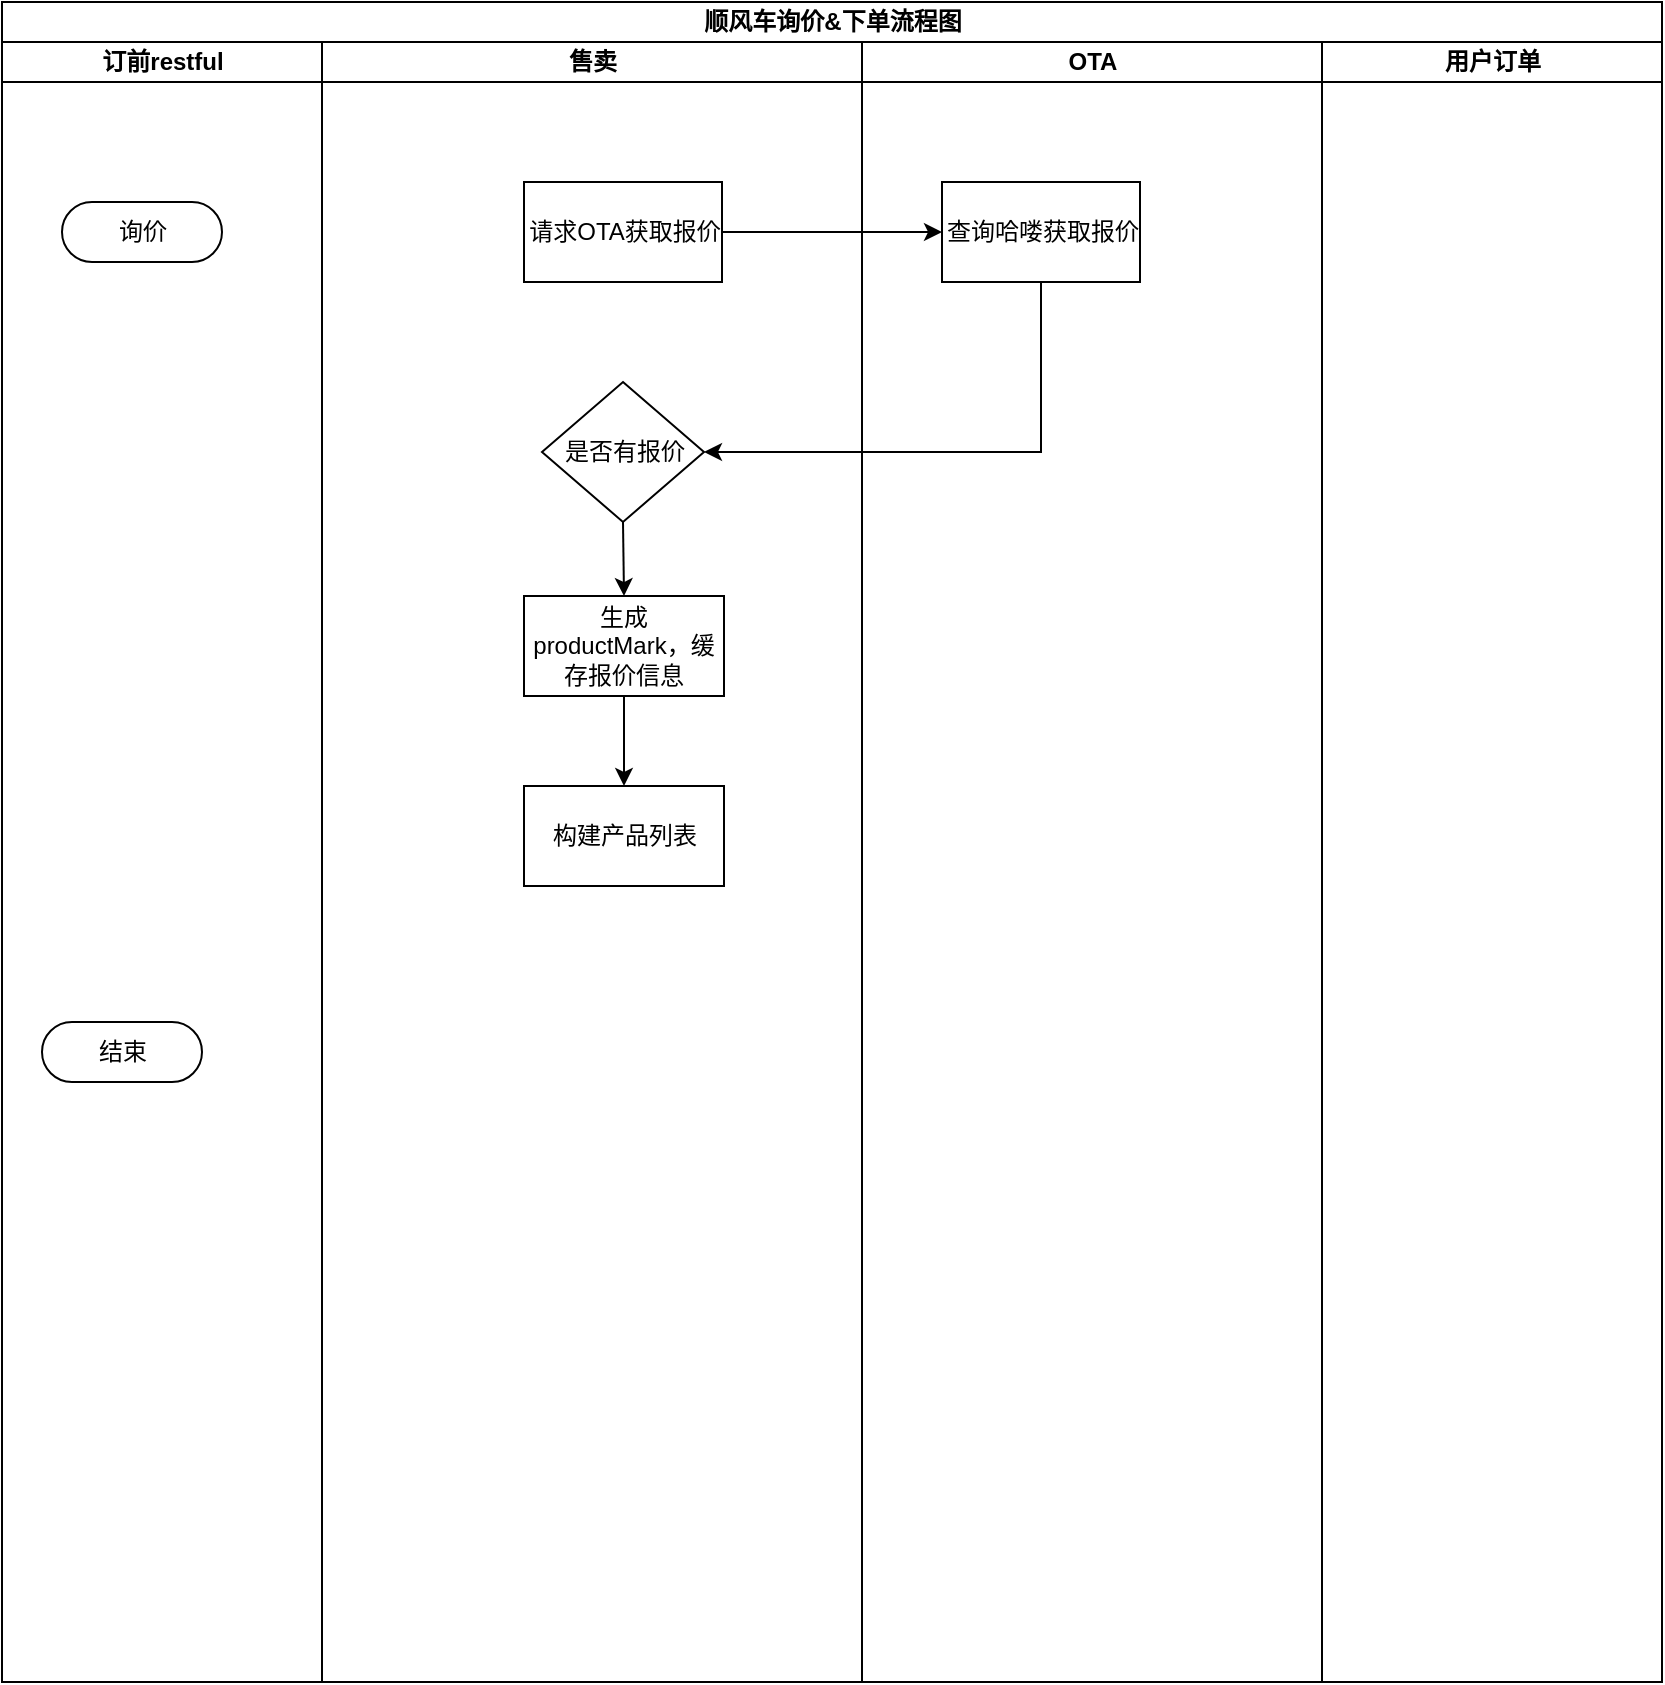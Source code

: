 <mxfile version="20.6.0" type="github">
  <diagram id="KEBkImH7pmg_-N9TkuC5" name="第 1 页">
    <mxGraphModel dx="977" dy="514" grid="1" gridSize="10" guides="1" tooltips="1" connect="1" arrows="1" fold="1" page="1" pageScale="1" pageWidth="827" pageHeight="1169" math="0" shadow="0">
      <root>
        <mxCell id="0" />
        <mxCell id="1" parent="0" />
        <mxCell id="ApMxKaTG0qxXB4TO0Hjj-1" value="顺风车询价&amp;amp;下单流程图" style="swimlane;childLayout=stackLayout;resizeParent=1;resizeParentMax=0;startSize=20;html=1;shadow=0;" vertex="1" parent="1">
          <mxGeometry x="220" y="60" width="830" height="840" as="geometry" />
        </mxCell>
        <mxCell id="ApMxKaTG0qxXB4TO0Hjj-2" value="订前restful" style="swimlane;startSize=20;html=1;shadow=0;" vertex="1" parent="ApMxKaTG0qxXB4TO0Hjj-1">
          <mxGeometry y="20" width="160" height="820" as="geometry" />
        </mxCell>
        <mxCell id="ApMxKaTG0qxXB4TO0Hjj-3" value="询价" style="html=1;dashed=0;whitespace=wrap;shape=mxgraph.dfd.start;shadow=0;" vertex="1" parent="ApMxKaTG0qxXB4TO0Hjj-2">
          <mxGeometry x="30" y="80" width="80" height="30" as="geometry" />
        </mxCell>
        <mxCell id="ApMxKaTG0qxXB4TO0Hjj-4" value="结束" style="html=1;dashed=0;whitespace=wrap;shape=mxgraph.dfd.start;shadow=0;" vertex="1" parent="ApMxKaTG0qxXB4TO0Hjj-2">
          <mxGeometry x="20" y="490" width="80" height="30" as="geometry" />
        </mxCell>
        <mxCell id="ApMxKaTG0qxXB4TO0Hjj-5" value="售卖" style="swimlane;startSize=20;html=1;shadow=0;" vertex="1" parent="ApMxKaTG0qxXB4TO0Hjj-1">
          <mxGeometry x="160" y="20" width="270" height="820" as="geometry" />
        </mxCell>
        <mxCell id="ApMxKaTG0qxXB4TO0Hjj-6" value="请求OTA获取报价" style="html=1;dashed=0;whitespace=wrap;shadow=0;" vertex="1" parent="ApMxKaTG0qxXB4TO0Hjj-5">
          <mxGeometry x="101" y="70" width="99" height="50" as="geometry" />
        </mxCell>
        <mxCell id="ApMxKaTG0qxXB4TO0Hjj-7" style="edgeStyle=orthogonalEdgeStyle;rounded=0;orthogonalLoop=1;jettySize=auto;html=1;exitX=0.5;exitY=1;exitDx=0;exitDy=0;entryX=0.5;entryY=0;entryDx=0;entryDy=0;" edge="1" parent="ApMxKaTG0qxXB4TO0Hjj-5" source="ApMxKaTG0qxXB4TO0Hjj-8" target="ApMxKaTG0qxXB4TO0Hjj-10">
          <mxGeometry relative="1" as="geometry" />
        </mxCell>
        <mxCell id="ApMxKaTG0qxXB4TO0Hjj-8" value="是否有报价" style="shape=rhombus;html=1;dashed=0;whitespace=wrap;perimeter=rhombusPerimeter;shadow=0;" vertex="1" parent="ApMxKaTG0qxXB4TO0Hjj-5">
          <mxGeometry x="110" y="170" width="81" height="70" as="geometry" />
        </mxCell>
        <mxCell id="ApMxKaTG0qxXB4TO0Hjj-9" style="edgeStyle=orthogonalEdgeStyle;rounded=0;orthogonalLoop=1;jettySize=auto;html=1;exitX=0.5;exitY=1;exitDx=0;exitDy=0;entryX=0.5;entryY=0;entryDx=0;entryDy=0;" edge="1" parent="ApMxKaTG0qxXB4TO0Hjj-5" source="ApMxKaTG0qxXB4TO0Hjj-10" target="ApMxKaTG0qxXB4TO0Hjj-11">
          <mxGeometry relative="1" as="geometry" />
        </mxCell>
        <mxCell id="ApMxKaTG0qxXB4TO0Hjj-10" value="生成productMark，缓存报价信息" style="html=1;dashed=0;whitespace=wrap;shadow=0;whiteSpace=wrap;" vertex="1" parent="ApMxKaTG0qxXB4TO0Hjj-5">
          <mxGeometry x="101" y="277" width="100" height="50" as="geometry" />
        </mxCell>
        <mxCell id="ApMxKaTG0qxXB4TO0Hjj-11" value="构建产品列表" style="html=1;dashed=0;whitespace=wrap;shadow=0;" vertex="1" parent="ApMxKaTG0qxXB4TO0Hjj-5">
          <mxGeometry x="101" y="372" width="100" height="50" as="geometry" />
        </mxCell>
        <mxCell id="ApMxKaTG0qxXB4TO0Hjj-12" value="OTA" style="swimlane;startSize=20;html=1;shadow=0;" vertex="1" parent="ApMxKaTG0qxXB4TO0Hjj-1">
          <mxGeometry x="430" y="20" width="230" height="820" as="geometry">
            <mxRectangle x="240" y="20" width="40" height="460" as="alternateBounds" />
          </mxGeometry>
        </mxCell>
        <mxCell id="ApMxKaTG0qxXB4TO0Hjj-13" value="查询哈喽获取报价" style="html=1;dashed=0;whitespace=wrap;shadow=0;" vertex="1" parent="ApMxKaTG0qxXB4TO0Hjj-12">
          <mxGeometry x="40" y="70" width="99" height="50" as="geometry" />
        </mxCell>
        <mxCell id="ApMxKaTG0qxXB4TO0Hjj-14" value="用户订单" style="swimlane;startSize=20;html=1;shadow=0;" vertex="1" parent="ApMxKaTG0qxXB4TO0Hjj-1">
          <mxGeometry x="660" y="20" width="170" height="820" as="geometry">
            <mxRectangle x="360" y="20" width="40" height="530" as="alternateBounds" />
          </mxGeometry>
        </mxCell>
        <mxCell id="ApMxKaTG0qxXB4TO0Hjj-15" value="OTA" style="swimlane;startSize=20;html=1;shadow=0;" vertex="1" parent="ApMxKaTG0qxXB4TO0Hjj-14">
          <mxGeometry x="-230" width="230" height="820" as="geometry">
            <mxRectangle x="240" y="20" width="40" height="460" as="alternateBounds" />
          </mxGeometry>
        </mxCell>
        <mxCell id="ApMxKaTG0qxXB4TO0Hjj-16" value="查询哈喽获取报价" style="html=1;dashed=0;whitespace=wrap;shadow=0;" vertex="1" parent="ApMxKaTG0qxXB4TO0Hjj-15">
          <mxGeometry x="40" y="70" width="99" height="50" as="geometry" />
        </mxCell>
        <mxCell id="ApMxKaTG0qxXB4TO0Hjj-17" value="用户订单" style="swimlane;startSize=20;html=1;shadow=0;" vertex="1" parent="ApMxKaTG0qxXB4TO0Hjj-14">
          <mxGeometry width="170" height="820" as="geometry">
            <mxRectangle x="360" y="20" width="40" height="530" as="alternateBounds" />
          </mxGeometry>
        </mxCell>
        <mxCell id="ApMxKaTG0qxXB4TO0Hjj-18" style="edgeStyle=orthogonalEdgeStyle;rounded=0;orthogonalLoop=1;jettySize=auto;html=1;exitX=1;exitY=0.5;exitDx=0;exitDy=0;entryX=0;entryY=0.5;entryDx=0;entryDy=0;" edge="1" parent="ApMxKaTG0qxXB4TO0Hjj-1" source="ApMxKaTG0qxXB4TO0Hjj-6" target="ApMxKaTG0qxXB4TO0Hjj-13">
          <mxGeometry relative="1" as="geometry" />
        </mxCell>
        <mxCell id="ApMxKaTG0qxXB4TO0Hjj-19" style="edgeStyle=orthogonalEdgeStyle;rounded=0;orthogonalLoop=1;jettySize=auto;html=1;exitX=0.5;exitY=1;exitDx=0;exitDy=0;entryX=1;entryY=0.5;entryDx=0;entryDy=0;" edge="1" parent="ApMxKaTG0qxXB4TO0Hjj-1" source="ApMxKaTG0qxXB4TO0Hjj-13" target="ApMxKaTG0qxXB4TO0Hjj-8">
          <mxGeometry relative="1" as="geometry" />
        </mxCell>
      </root>
    </mxGraphModel>
  </diagram>
</mxfile>
